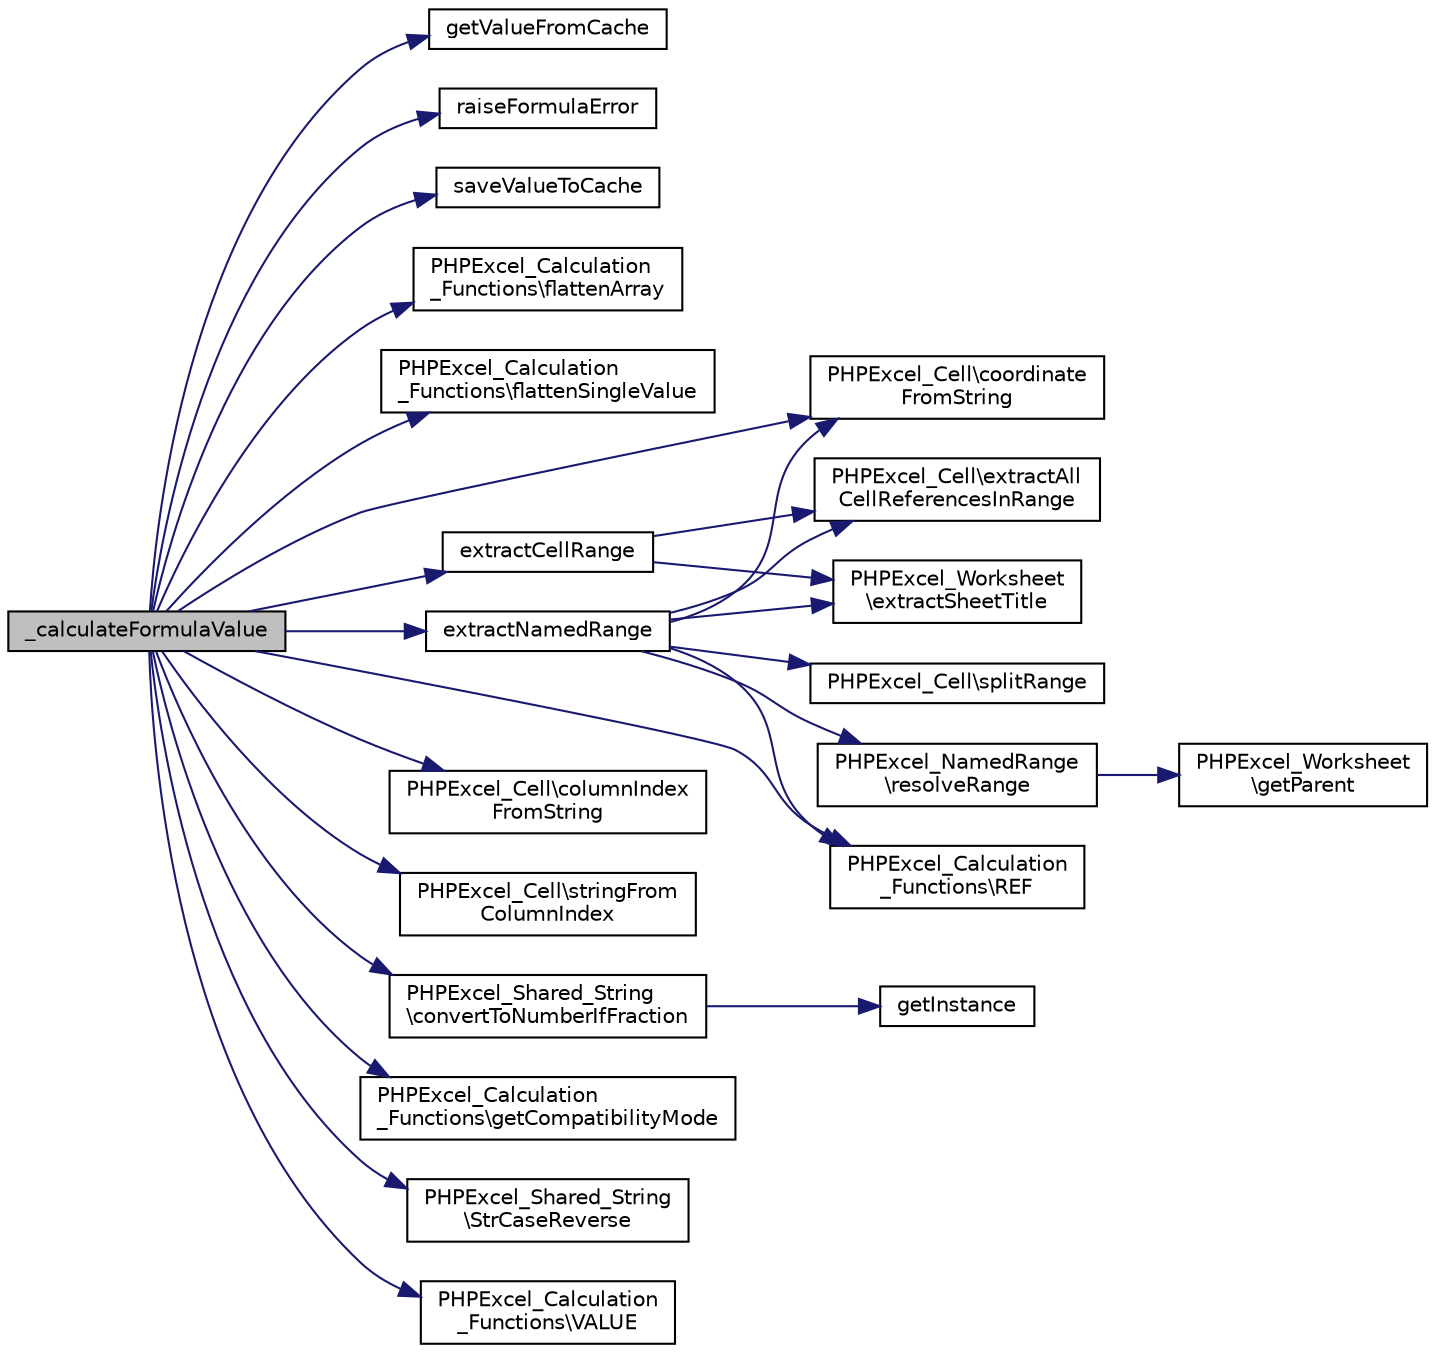 digraph "_calculateFormulaValue"
{
  edge [fontname="Helvetica",fontsize="10",labelfontname="Helvetica",labelfontsize="10"];
  node [fontname="Helvetica",fontsize="10",shape=record];
  rankdir="LR";
  Node6 [label="_calculateFormulaValue",height=0.2,width=0.4,color="black", fillcolor="grey75", style="filled", fontcolor="black"];
  Node6 -> Node7 [color="midnightblue",fontsize="10",style="solid",fontname="Helvetica"];
  Node7 [label="getValueFromCache",height=0.2,width=0.4,color="black", fillcolor="white", style="filled",URL="$class_p_h_p_excel___calculation.html#a13a5177ce6bce59d4bb1e5688ad75fb7"];
  Node6 -> Node8 [color="midnightblue",fontsize="10",style="solid",fontname="Helvetica"];
  Node8 [label="raiseFormulaError",height=0.2,width=0.4,color="black", fillcolor="white", style="filled",URL="$class_p_h_p_excel___calculation.html#a22c1f148dcd30624e1a333f94cd43bdd"];
  Node6 -> Node9 [color="midnightblue",fontsize="10",style="solid",fontname="Helvetica"];
  Node9 [label="saveValueToCache",height=0.2,width=0.4,color="black", fillcolor="white", style="filled",URL="$class_p_h_p_excel___calculation.html#a2879bbb3c0da111544e91eb9b8ef88df"];
  Node6 -> Node10 [color="midnightblue",fontsize="10",style="solid",fontname="Helvetica"];
  Node10 [label="PHPExcel_Calculation\l_Functions\\flattenArray",height=0.2,width=0.4,color="black", fillcolor="white", style="filled",URL="$class_p_h_p_excel___calculation___functions.html#a727bb3f815b719448bf2e7fd464c4542"];
  Node6 -> Node11 [color="midnightblue",fontsize="10",style="solid",fontname="Helvetica"];
  Node11 [label="PHPExcel_Calculation\l_Functions\\flattenSingleValue",height=0.2,width=0.4,color="black", fillcolor="white", style="filled",URL="$class_p_h_p_excel___calculation___functions.html#acaf2a2e8a02edcc96314474aa06d8550"];
  Node6 -> Node12 [color="midnightblue",fontsize="10",style="solid",fontname="Helvetica"];
  Node12 [label="PHPExcel_Cell\\coordinate\lFromString",height=0.2,width=0.4,color="black", fillcolor="white", style="filled",URL="$class_p_h_p_excel___cell.html#a81e3469df94f7b5a1f5d9064575280a3"];
  Node6 -> Node13 [color="midnightblue",fontsize="10",style="solid",fontname="Helvetica"];
  Node13 [label="PHPExcel_Cell\\columnIndex\lFromString",height=0.2,width=0.4,color="black", fillcolor="white", style="filled",URL="$class_p_h_p_excel___cell.html#a492724422ceefe1d16ed2a8997a0a489"];
  Node6 -> Node14 [color="midnightblue",fontsize="10",style="solid",fontname="Helvetica"];
  Node14 [label="PHPExcel_Cell\\stringFrom\lColumnIndex",height=0.2,width=0.4,color="black", fillcolor="white", style="filled",URL="$class_p_h_p_excel___cell.html#ab5501b4cf2f8cd0af389ad4096fb9387"];
  Node6 -> Node15 [color="midnightblue",fontsize="10",style="solid",fontname="Helvetica"];
  Node15 [label="extractCellRange",height=0.2,width=0.4,color="black", fillcolor="white", style="filled",URL="$class_p_h_p_excel___calculation.html#a9d2232a783e31c75270a500346569965"];
  Node15 -> Node16 [color="midnightblue",fontsize="10",style="solid",fontname="Helvetica"];
  Node16 [label="PHPExcel_Worksheet\l\\extractSheetTitle",height=0.2,width=0.4,color="black", fillcolor="white", style="filled",URL="$class_p_h_p_excel___worksheet.html#af647112824779ee4dd97cb9ff63926bd"];
  Node15 -> Node17 [color="midnightblue",fontsize="10",style="solid",fontname="Helvetica"];
  Node17 [label="PHPExcel_Cell\\extractAll\lCellReferencesInRange",height=0.2,width=0.4,color="black", fillcolor="white", style="filled",URL="$class_p_h_p_excel___cell.html#a63dc6fc782cd5373ee465863213dabdb"];
  Node6 -> Node18 [color="midnightblue",fontsize="10",style="solid",fontname="Helvetica"];
  Node18 [label="PHPExcel_Calculation\l_Functions\\REF",height=0.2,width=0.4,color="black", fillcolor="white", style="filled",URL="$class_p_h_p_excel___calculation___functions.html#a57dca31978b72792e744bf4b711673bc"];
  Node6 -> Node19 [color="midnightblue",fontsize="10",style="solid",fontname="Helvetica"];
  Node19 [label="extractNamedRange",height=0.2,width=0.4,color="black", fillcolor="white", style="filled",URL="$class_p_h_p_excel___calculation.html#a25face12130e4c51ed2994a8124c3f24"];
  Node19 -> Node16 [color="midnightblue",fontsize="10",style="solid",fontname="Helvetica"];
  Node19 -> Node20 [color="midnightblue",fontsize="10",style="solid",fontname="Helvetica"];
  Node20 [label="PHPExcel_NamedRange\l\\resolveRange",height=0.2,width=0.4,color="black", fillcolor="white", style="filled",URL="$class_p_h_p_excel___named_range.html#abcf033bf855d17978f0ae3f631da7180"];
  Node20 -> Node21 [color="midnightblue",fontsize="10",style="solid",fontname="Helvetica"];
  Node21 [label="PHPExcel_Worksheet\l\\getParent",height=0.2,width=0.4,color="black", fillcolor="white", style="filled",URL="$class_p_h_p_excel___worksheet.html#a95ecaee3537b1ad29b04ef383a57bbae"];
  Node19 -> Node22 [color="midnightblue",fontsize="10",style="solid",fontname="Helvetica"];
  Node22 [label="PHPExcel_Cell\\splitRange",height=0.2,width=0.4,color="black", fillcolor="white", style="filled",URL="$class_p_h_p_excel___cell.html#adc7bc94b7768fe290a3653ab6c6a3d8e"];
  Node19 -> Node18 [color="midnightblue",fontsize="10",style="solid",fontname="Helvetica"];
  Node19 -> Node17 [color="midnightblue",fontsize="10",style="solid",fontname="Helvetica"];
  Node19 -> Node12 [color="midnightblue",fontsize="10",style="solid",fontname="Helvetica"];
  Node6 -> Node23 [color="midnightblue",fontsize="10",style="solid",fontname="Helvetica"];
  Node23 [label="PHPExcel_Shared_String\l\\convertToNumberIfFraction",height=0.2,width=0.4,color="black", fillcolor="white", style="filled",URL="$class_p_h_p_excel___shared___string.html#a213492f004f36e26ad8186a85937c073"];
  Node23 -> Node24 [color="midnightblue",fontsize="10",style="solid",fontname="Helvetica"];
  Node24 [label="getInstance",height=0.2,width=0.4,color="black", fillcolor="white", style="filled",URL="$class_p_h_p_excel___calculation.html#a8bfbadeff4d146fadfef867cd1f5526d"];
  Node6 -> Node25 [color="midnightblue",fontsize="10",style="solid",fontname="Helvetica"];
  Node25 [label="PHPExcel_Calculation\l_Functions\\getCompatibilityMode",height=0.2,width=0.4,color="black", fillcolor="white", style="filled",URL="$class_p_h_p_excel___calculation___functions.html#a90371057b06045a2318f8e85c3115e88"];
  Node6 -> Node26 [color="midnightblue",fontsize="10",style="solid",fontname="Helvetica"];
  Node26 [label="PHPExcel_Shared_String\l\\StrCaseReverse",height=0.2,width=0.4,color="black", fillcolor="white", style="filled",URL="$class_p_h_p_excel___shared___string.html#a1d241f4f5827982e59af71a1d205f726"];
  Node6 -> Node27 [color="midnightblue",fontsize="10",style="solid",fontname="Helvetica"];
  Node27 [label="PHPExcel_Calculation\l_Functions\\VALUE",height=0.2,width=0.4,color="black", fillcolor="white", style="filled",URL="$class_p_h_p_excel___calculation___functions.html#a2cc495b625ec296fd11527f968a37698"];
}
